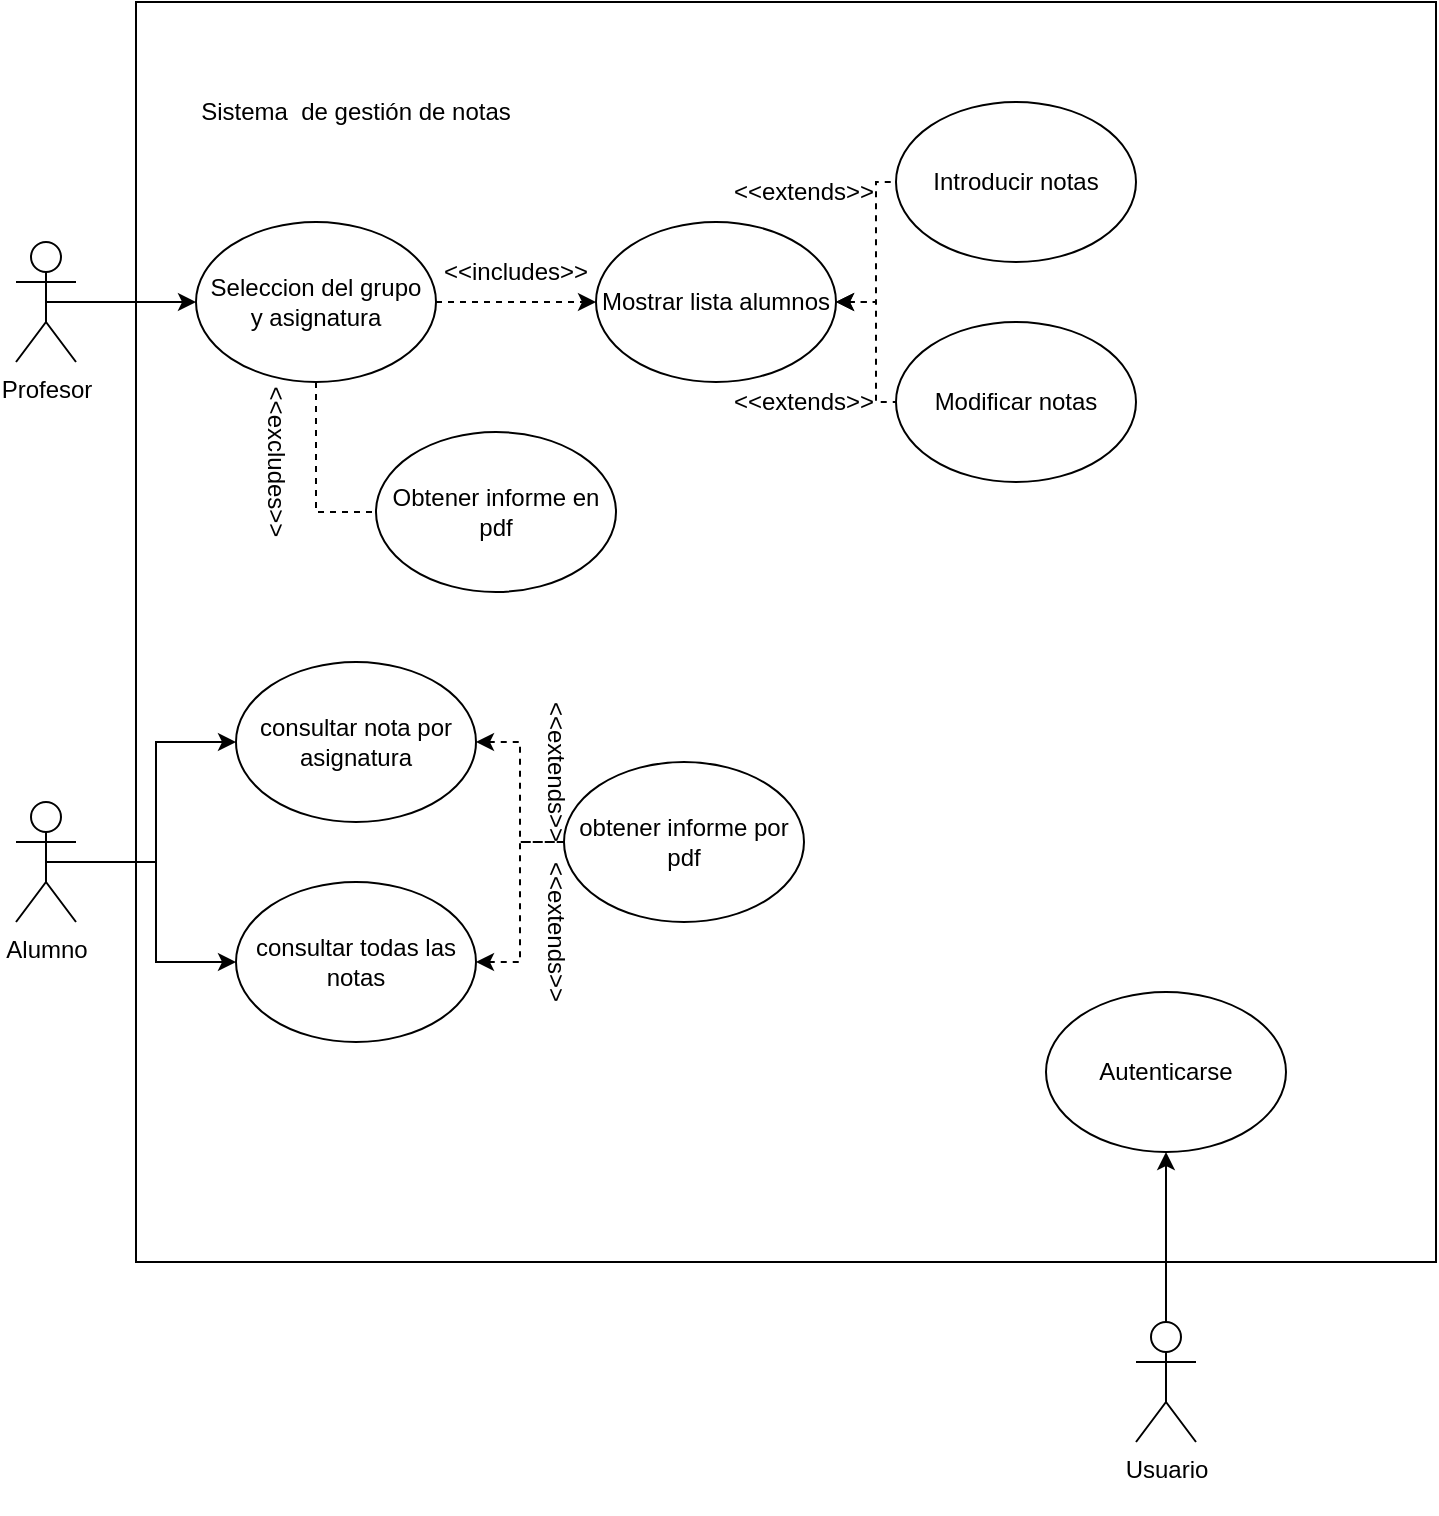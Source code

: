 <mxfile version="24.3.1" type="device">
  <diagram name="Página-1" id="SGTsihArmUw9zaVr6uE_">
    <mxGraphModel dx="659" dy="1124" grid="1" gridSize="10" guides="1" tooltips="1" connect="1" arrows="1" fold="1" page="1" pageScale="1" pageWidth="827" pageHeight="1169" math="0" shadow="0">
      <root>
        <mxCell id="0" />
        <mxCell id="1" parent="0" />
        <mxCell id="gb8HixxpT3r0ZcgBfMSd-1" value="" style="rounded=0;whiteSpace=wrap;html=1;" vertex="1" parent="1">
          <mxGeometry x="80" y="10" width="650" height="630" as="geometry" />
        </mxCell>
        <mxCell id="gb8HixxpT3r0ZcgBfMSd-2" value="Sistema&amp;nbsp; de gestión de notas" style="text;html=1;align=center;verticalAlign=middle;whiteSpace=wrap;rounded=0;" vertex="1" parent="1">
          <mxGeometry x="70" y="50" width="240" height="30" as="geometry" />
        </mxCell>
        <mxCell id="gb8HixxpT3r0ZcgBfMSd-17" style="edgeStyle=orthogonalEdgeStyle;rounded=0;orthogonalLoop=1;jettySize=auto;html=1;exitX=0.5;exitY=0.5;exitDx=0;exitDy=0;exitPerimeter=0;entryX=0;entryY=0.5;entryDx=0;entryDy=0;" edge="1" parent="1" source="gb8HixxpT3r0ZcgBfMSd-3" target="gb8HixxpT3r0ZcgBfMSd-4">
          <mxGeometry relative="1" as="geometry" />
        </mxCell>
        <mxCell id="gb8HixxpT3r0ZcgBfMSd-3" value="Profesor" style="shape=umlActor;verticalLabelPosition=bottom;verticalAlign=top;html=1;outlineConnect=0;" vertex="1" parent="1">
          <mxGeometry x="20" y="130" width="30" height="60" as="geometry" />
        </mxCell>
        <mxCell id="gb8HixxpT3r0ZcgBfMSd-6" style="edgeStyle=orthogonalEdgeStyle;rounded=0;orthogonalLoop=1;jettySize=auto;html=1;exitX=1;exitY=0.5;exitDx=0;exitDy=0;entryX=0;entryY=0.5;entryDx=0;entryDy=0;dashed=1;" edge="1" parent="1" source="gb8HixxpT3r0ZcgBfMSd-4" target="gb8HixxpT3r0ZcgBfMSd-5">
          <mxGeometry relative="1" as="geometry" />
        </mxCell>
        <mxCell id="gb8HixxpT3r0ZcgBfMSd-15" style="edgeStyle=orthogonalEdgeStyle;rounded=0;orthogonalLoop=1;jettySize=auto;html=1;exitX=0.5;exitY=1;exitDx=0;exitDy=0;entryX=0;entryY=0.5;entryDx=0;entryDy=0;dashed=1;endArrow=none;endFill=0;" edge="1" parent="1" source="gb8HixxpT3r0ZcgBfMSd-4" target="gb8HixxpT3r0ZcgBfMSd-14">
          <mxGeometry relative="1" as="geometry" />
        </mxCell>
        <mxCell id="gb8HixxpT3r0ZcgBfMSd-4" value="Seleccion del grupo&lt;div&gt;y asignatura&lt;/div&gt;" style="ellipse;whiteSpace=wrap;html=1;" vertex="1" parent="1">
          <mxGeometry x="110" y="120" width="120" height="80" as="geometry" />
        </mxCell>
        <mxCell id="gb8HixxpT3r0ZcgBfMSd-10" value="" style="edgeStyle=orthogonalEdgeStyle;rounded=0;orthogonalLoop=1;jettySize=auto;html=1;dashed=1;endArrow=none;endFill=0;startArrow=classic;startFill=1;" edge="1" parent="1" source="gb8HixxpT3r0ZcgBfMSd-5" target="gb8HixxpT3r0ZcgBfMSd-9">
          <mxGeometry relative="1" as="geometry" />
        </mxCell>
        <mxCell id="gb8HixxpT3r0ZcgBfMSd-11" style="edgeStyle=orthogonalEdgeStyle;rounded=0;orthogonalLoop=1;jettySize=auto;html=1;exitX=1;exitY=0.5;exitDx=0;exitDy=0;entryX=0;entryY=0.5;entryDx=0;entryDy=0;dashed=1;endArrow=none;endFill=0;startArrow=classic;startFill=1;" edge="1" parent="1" source="gb8HixxpT3r0ZcgBfMSd-5" target="gb8HixxpT3r0ZcgBfMSd-8">
          <mxGeometry relative="1" as="geometry" />
        </mxCell>
        <mxCell id="gb8HixxpT3r0ZcgBfMSd-5" value="Mostrar lista alumnos" style="ellipse;whiteSpace=wrap;html=1;" vertex="1" parent="1">
          <mxGeometry x="310" y="120" width="120" height="80" as="geometry" />
        </mxCell>
        <mxCell id="gb8HixxpT3r0ZcgBfMSd-7" value="&amp;lt;&amp;lt;includes&amp;gt;&amp;gt;" style="text;html=1;align=center;verticalAlign=middle;whiteSpace=wrap;rounded=0;" vertex="1" parent="1">
          <mxGeometry x="240" y="130" width="60" height="30" as="geometry" />
        </mxCell>
        <mxCell id="gb8HixxpT3r0ZcgBfMSd-8" value="Introducir notas" style="ellipse;whiteSpace=wrap;html=1;" vertex="1" parent="1">
          <mxGeometry x="460" y="60" width="120" height="80" as="geometry" />
        </mxCell>
        <mxCell id="gb8HixxpT3r0ZcgBfMSd-9" value="Modificar notas" style="ellipse;whiteSpace=wrap;html=1;" vertex="1" parent="1">
          <mxGeometry x="460" y="170" width="120" height="80" as="geometry" />
        </mxCell>
        <mxCell id="gb8HixxpT3r0ZcgBfMSd-12" value="&amp;lt;&amp;lt;extends&amp;gt;&amp;gt;" style="text;html=1;align=center;verticalAlign=middle;whiteSpace=wrap;rounded=0;" vertex="1" parent="1">
          <mxGeometry x="384" y="90" width="60" height="30" as="geometry" />
        </mxCell>
        <mxCell id="gb8HixxpT3r0ZcgBfMSd-13" value="&amp;lt;&amp;lt;extends&amp;gt;&amp;gt;" style="text;html=1;align=center;verticalAlign=middle;whiteSpace=wrap;rounded=0;" vertex="1" parent="1">
          <mxGeometry x="384" y="195" width="60" height="30" as="geometry" />
        </mxCell>
        <mxCell id="gb8HixxpT3r0ZcgBfMSd-14" value="Obtener informe en pdf" style="ellipse;whiteSpace=wrap;html=1;" vertex="1" parent="1">
          <mxGeometry x="200" y="225" width="120" height="80" as="geometry" />
        </mxCell>
        <mxCell id="gb8HixxpT3r0ZcgBfMSd-16" value="&amp;lt;&amp;lt;excludes&amp;gt;&amp;gt;" style="text;html=1;align=center;verticalAlign=middle;whiteSpace=wrap;rounded=0;rotation=90;" vertex="1" parent="1">
          <mxGeometry x="120" y="225" width="60" height="30" as="geometry" />
        </mxCell>
        <mxCell id="gb8HixxpT3r0ZcgBfMSd-22" style="edgeStyle=orthogonalEdgeStyle;rounded=0;orthogonalLoop=1;jettySize=auto;html=1;exitX=0.5;exitY=0.5;exitDx=0;exitDy=0;exitPerimeter=0;entryX=0;entryY=0.5;entryDx=0;entryDy=0;" edge="1" parent="1" source="gb8HixxpT3r0ZcgBfMSd-19" target="gb8HixxpT3r0ZcgBfMSd-20">
          <mxGeometry relative="1" as="geometry" />
        </mxCell>
        <mxCell id="gb8HixxpT3r0ZcgBfMSd-23" style="edgeStyle=orthogonalEdgeStyle;rounded=0;orthogonalLoop=1;jettySize=auto;html=1;exitX=0.5;exitY=0.5;exitDx=0;exitDy=0;exitPerimeter=0;entryX=0;entryY=0.5;entryDx=0;entryDy=0;" edge="1" parent="1" source="gb8HixxpT3r0ZcgBfMSd-19" target="gb8HixxpT3r0ZcgBfMSd-21">
          <mxGeometry relative="1" as="geometry" />
        </mxCell>
        <mxCell id="gb8HixxpT3r0ZcgBfMSd-19" value="Alumno" style="shape=umlActor;verticalLabelPosition=bottom;verticalAlign=top;html=1;outlineConnect=0;" vertex="1" parent="1">
          <mxGeometry x="20" y="410" width="30" height="60" as="geometry" />
        </mxCell>
        <mxCell id="gb8HixxpT3r0ZcgBfMSd-26" style="edgeStyle=orthogonalEdgeStyle;rounded=0;orthogonalLoop=1;jettySize=auto;html=1;exitX=1;exitY=0.5;exitDx=0;exitDy=0;entryX=0;entryY=0.5;entryDx=0;entryDy=0;dashed=1;endArrow=none;endFill=0;startArrow=classic;startFill=1;" edge="1" parent="1" source="gb8HixxpT3r0ZcgBfMSd-20" target="gb8HixxpT3r0ZcgBfMSd-24">
          <mxGeometry relative="1" as="geometry" />
        </mxCell>
        <mxCell id="gb8HixxpT3r0ZcgBfMSd-20" value="consultar nota por asignatura" style="ellipse;whiteSpace=wrap;html=1;" vertex="1" parent="1">
          <mxGeometry x="130" y="340" width="120" height="80" as="geometry" />
        </mxCell>
        <mxCell id="gb8HixxpT3r0ZcgBfMSd-25" style="edgeStyle=orthogonalEdgeStyle;rounded=0;orthogonalLoop=1;jettySize=auto;html=1;exitX=1;exitY=0.5;exitDx=0;exitDy=0;dashed=1;endArrow=none;endFill=0;startArrow=classic;startFill=1;" edge="1" parent="1" source="gb8HixxpT3r0ZcgBfMSd-21" target="gb8HixxpT3r0ZcgBfMSd-24">
          <mxGeometry relative="1" as="geometry" />
        </mxCell>
        <mxCell id="gb8HixxpT3r0ZcgBfMSd-21" value="consultar todas las notas" style="ellipse;whiteSpace=wrap;html=1;" vertex="1" parent="1">
          <mxGeometry x="130" y="450" width="120" height="80" as="geometry" />
        </mxCell>
        <mxCell id="gb8HixxpT3r0ZcgBfMSd-24" value="obtener informe por pdf" style="ellipse;whiteSpace=wrap;html=1;" vertex="1" parent="1">
          <mxGeometry x="294" y="390" width="120" height="80" as="geometry" />
        </mxCell>
        <mxCell id="gb8HixxpT3r0ZcgBfMSd-27" value="&amp;lt;&amp;lt;extends&amp;gt;&amp;gt;" style="text;html=1;align=center;verticalAlign=middle;whiteSpace=wrap;rounded=0;rotation=90;" vertex="1" parent="1">
          <mxGeometry x="260" y="380" width="60" height="30" as="geometry" />
        </mxCell>
        <mxCell id="gb8HixxpT3r0ZcgBfMSd-28" value="&amp;lt;&amp;lt;extends&amp;gt;&amp;gt;" style="text;html=1;align=center;verticalAlign=middle;whiteSpace=wrap;rounded=0;rotation=90;" vertex="1" parent="1">
          <mxGeometry x="260" y="460" width="60" height="30" as="geometry" />
        </mxCell>
        <mxCell id="gb8HixxpT3r0ZcgBfMSd-31" style="edgeStyle=orthogonalEdgeStyle;rounded=0;orthogonalLoop=1;jettySize=auto;html=1;exitX=0.5;exitY=0;exitDx=0;exitDy=0;exitPerimeter=0;entryX=0.5;entryY=1;entryDx=0;entryDy=0;endArrow=classic;endFill=1;" edge="1" parent="1" source="gb8HixxpT3r0ZcgBfMSd-29" target="gb8HixxpT3r0ZcgBfMSd-30">
          <mxGeometry relative="1" as="geometry" />
        </mxCell>
        <mxCell id="gb8HixxpT3r0ZcgBfMSd-29" value="Usuario&lt;div&gt;&lt;br&gt;&lt;/div&gt;" style="shape=umlActor;verticalLabelPosition=bottom;verticalAlign=top;html=1;outlineConnect=0;" vertex="1" parent="1">
          <mxGeometry x="580" y="670" width="30" height="60" as="geometry" />
        </mxCell>
        <mxCell id="gb8HixxpT3r0ZcgBfMSd-30" value="Autenticarse" style="ellipse;whiteSpace=wrap;html=1;" vertex="1" parent="1">
          <mxGeometry x="535" y="505" width="120" height="80" as="geometry" />
        </mxCell>
      </root>
    </mxGraphModel>
  </diagram>
</mxfile>
